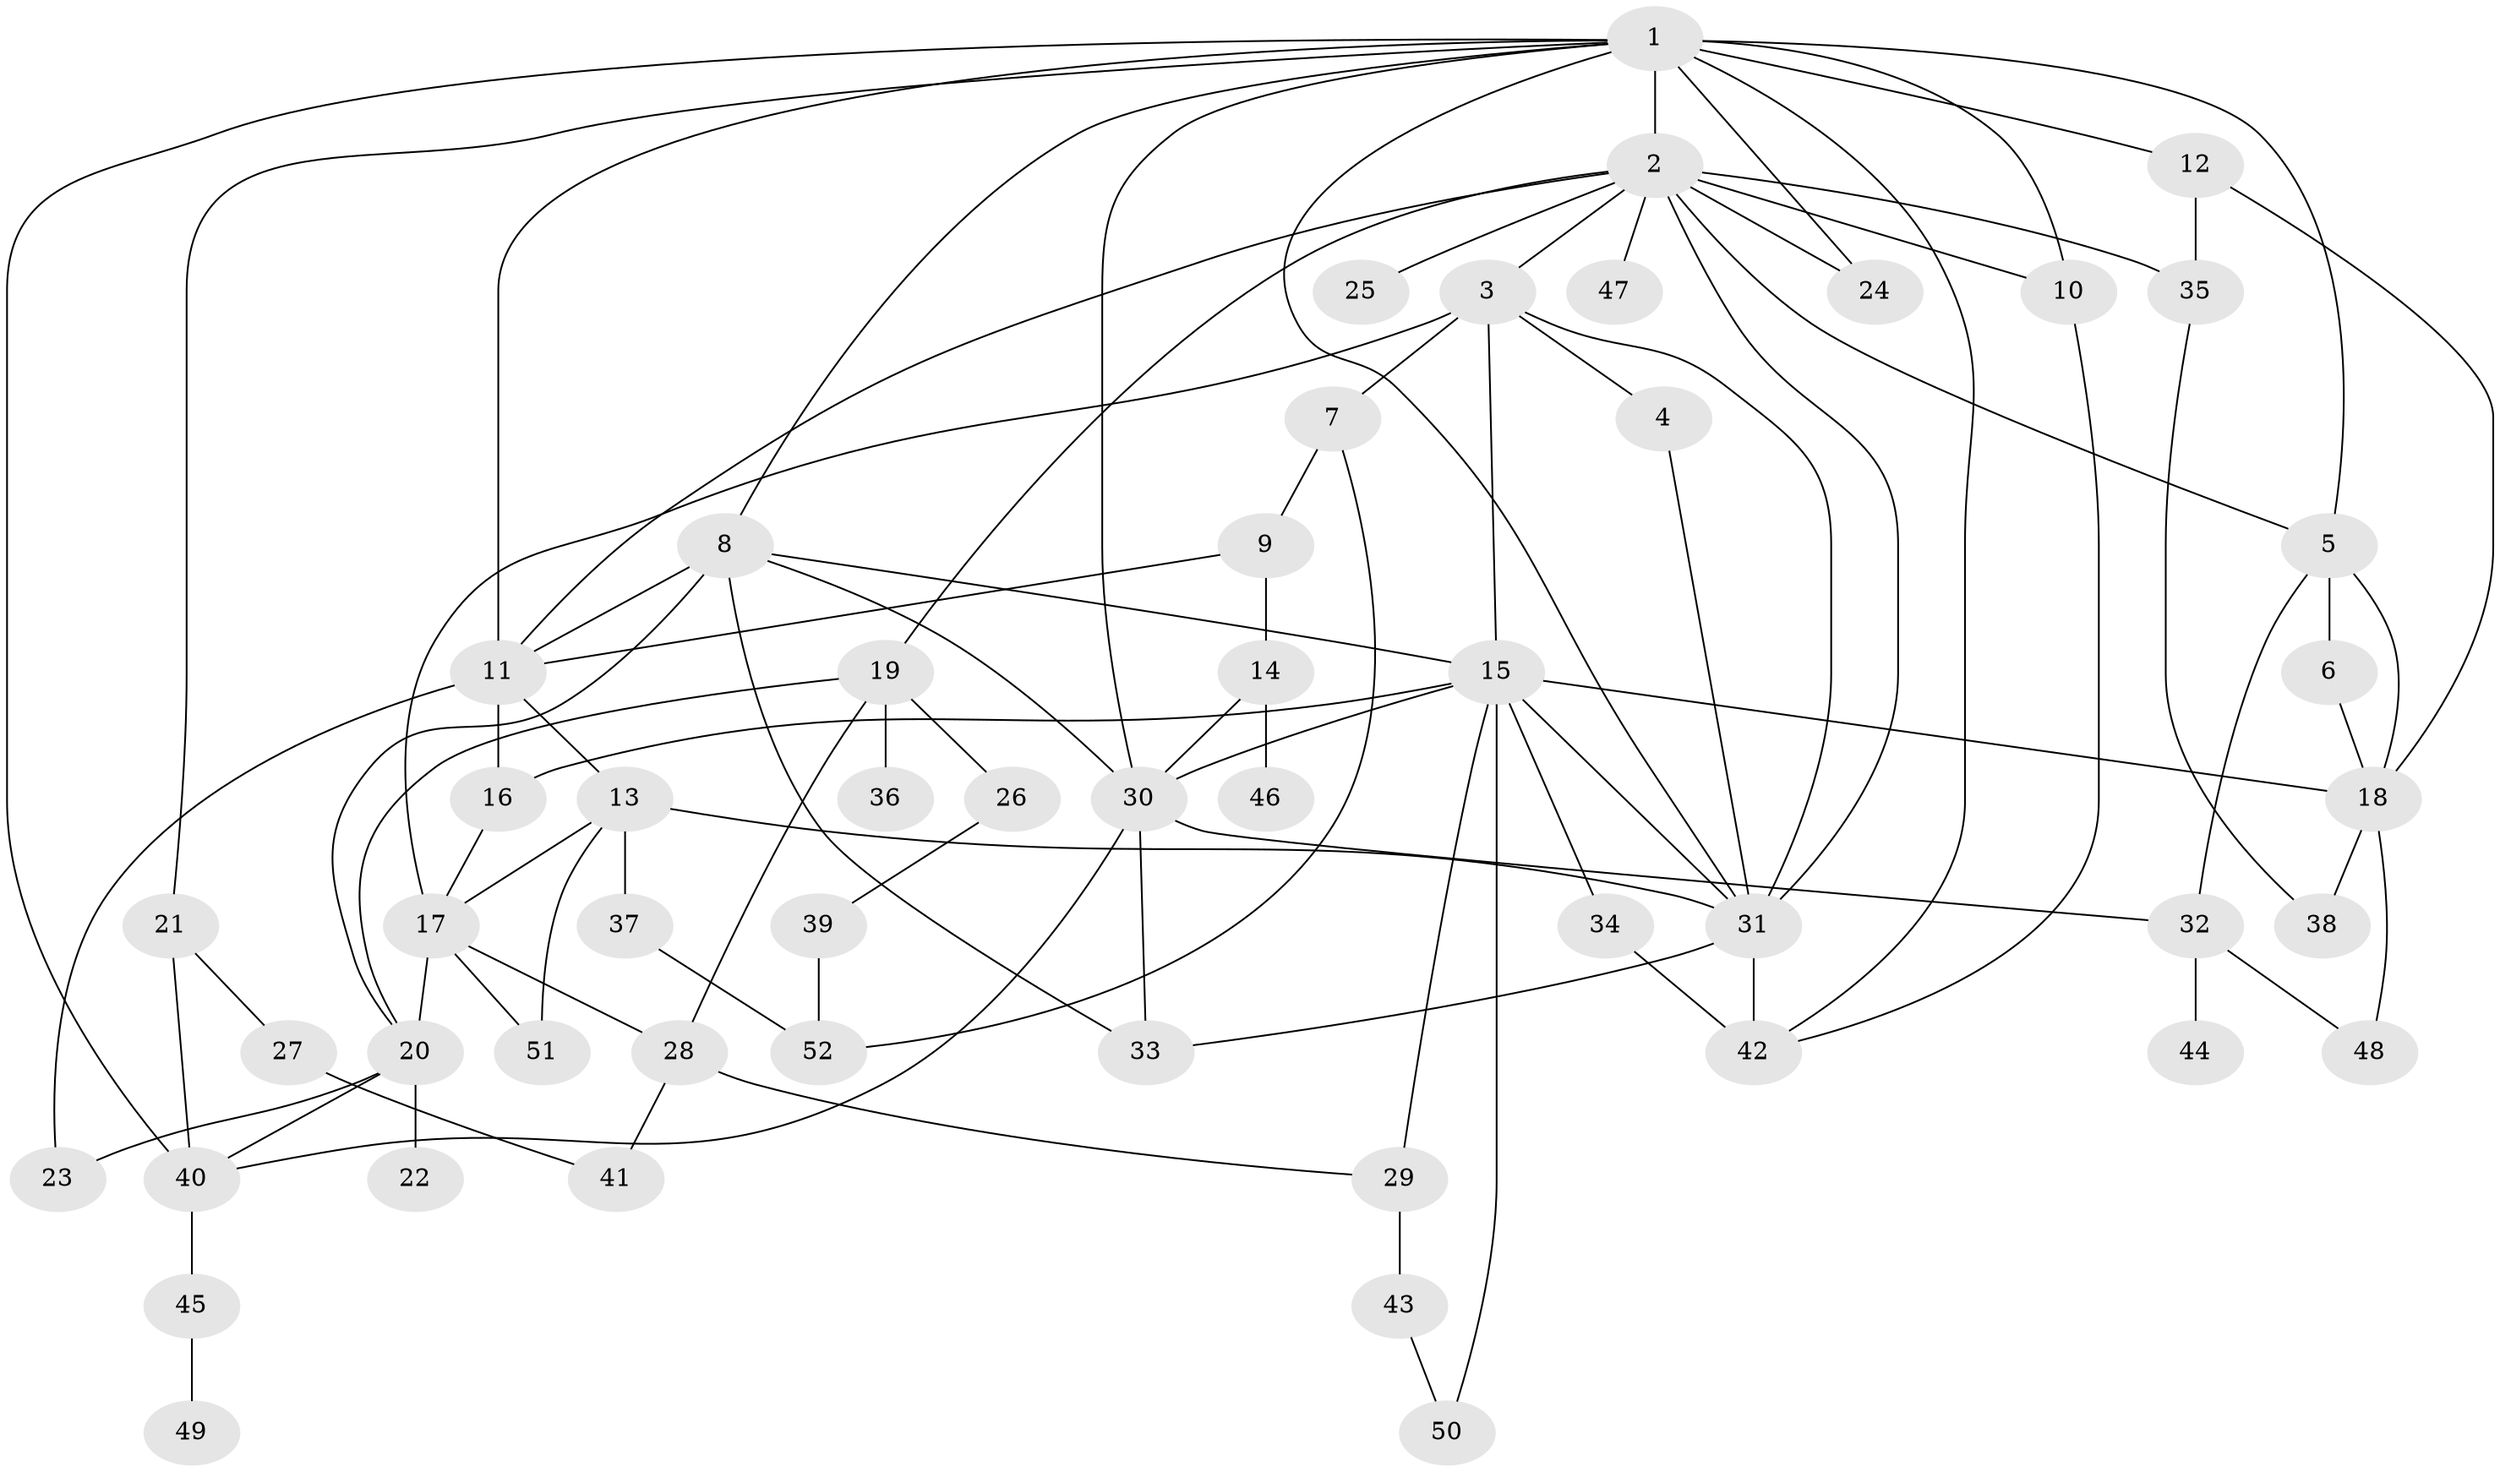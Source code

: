 // original degree distribution, {6: 0.04854368932038835, 7: 0.02912621359223301, 2: 0.2524271844660194, 3: 0.2912621359223301, 5: 0.07766990291262135, 4: 0.11650485436893204, 9: 0.009708737864077669, 1: 0.17475728155339806}
// Generated by graph-tools (version 1.1) at 2025/34/03/09/25 02:34:00]
// undirected, 52 vertices, 94 edges
graph export_dot {
graph [start="1"]
  node [color=gray90,style=filled];
  1;
  2;
  3;
  4;
  5;
  6;
  7;
  8;
  9;
  10;
  11;
  12;
  13;
  14;
  15;
  16;
  17;
  18;
  19;
  20;
  21;
  22;
  23;
  24;
  25;
  26;
  27;
  28;
  29;
  30;
  31;
  32;
  33;
  34;
  35;
  36;
  37;
  38;
  39;
  40;
  41;
  42;
  43;
  44;
  45;
  46;
  47;
  48;
  49;
  50;
  51;
  52;
  1 -- 2 [weight=4.0];
  1 -- 5 [weight=1.0];
  1 -- 8 [weight=1.0];
  1 -- 10 [weight=1.0];
  1 -- 11 [weight=1.0];
  1 -- 12 [weight=1.0];
  1 -- 21 [weight=1.0];
  1 -- 24 [weight=1.0];
  1 -- 30 [weight=1.0];
  1 -- 31 [weight=1.0];
  1 -- 40 [weight=2.0];
  1 -- 42 [weight=1.0];
  2 -- 3 [weight=1.0];
  2 -- 5 [weight=1.0];
  2 -- 10 [weight=2.0];
  2 -- 11 [weight=1.0];
  2 -- 19 [weight=1.0];
  2 -- 24 [weight=2.0];
  2 -- 25 [weight=1.0];
  2 -- 31 [weight=1.0];
  2 -- 35 [weight=1.0];
  2 -- 47 [weight=1.0];
  3 -- 4 [weight=1.0];
  3 -- 7 [weight=1.0];
  3 -- 15 [weight=1.0];
  3 -- 17 [weight=1.0];
  3 -- 31 [weight=1.0];
  4 -- 31 [weight=1.0];
  5 -- 6 [weight=2.0];
  5 -- 18 [weight=1.0];
  5 -- 32 [weight=1.0];
  6 -- 18 [weight=1.0];
  7 -- 9 [weight=1.0];
  7 -- 52 [weight=1.0];
  8 -- 11 [weight=1.0];
  8 -- 15 [weight=1.0];
  8 -- 20 [weight=1.0];
  8 -- 30 [weight=1.0];
  8 -- 33 [weight=1.0];
  9 -- 11 [weight=1.0];
  9 -- 14 [weight=1.0];
  10 -- 42 [weight=1.0];
  11 -- 13 [weight=1.0];
  11 -- 16 [weight=1.0];
  11 -- 23 [weight=3.0];
  12 -- 18 [weight=1.0];
  12 -- 35 [weight=1.0];
  13 -- 17 [weight=1.0];
  13 -- 31 [weight=1.0];
  13 -- 37 [weight=1.0];
  13 -- 51 [weight=1.0];
  14 -- 30 [weight=1.0];
  14 -- 46 [weight=1.0];
  15 -- 16 [weight=1.0];
  15 -- 18 [weight=1.0];
  15 -- 29 [weight=1.0];
  15 -- 30 [weight=1.0];
  15 -- 31 [weight=1.0];
  15 -- 34 [weight=1.0];
  15 -- 50 [weight=1.0];
  16 -- 17 [weight=2.0];
  17 -- 20 [weight=1.0];
  17 -- 28 [weight=1.0];
  17 -- 51 [weight=1.0];
  18 -- 38 [weight=1.0];
  18 -- 48 [weight=1.0];
  19 -- 20 [weight=1.0];
  19 -- 26 [weight=1.0];
  19 -- 28 [weight=1.0];
  19 -- 36 [weight=1.0];
  20 -- 22 [weight=1.0];
  20 -- 23 [weight=1.0];
  20 -- 40 [weight=1.0];
  21 -- 27 [weight=2.0];
  21 -- 40 [weight=1.0];
  26 -- 39 [weight=1.0];
  27 -- 41 [weight=1.0];
  28 -- 29 [weight=1.0];
  28 -- 41 [weight=1.0];
  29 -- 43 [weight=1.0];
  30 -- 32 [weight=1.0];
  30 -- 33 [weight=2.0];
  30 -- 40 [weight=1.0];
  31 -- 33 [weight=1.0];
  31 -- 42 [weight=2.0];
  32 -- 44 [weight=1.0];
  32 -- 48 [weight=1.0];
  34 -- 42 [weight=1.0];
  35 -- 38 [weight=1.0];
  37 -- 52 [weight=1.0];
  39 -- 52 [weight=1.0];
  40 -- 45 [weight=1.0];
  43 -- 50 [weight=1.0];
  45 -- 49 [weight=1.0];
}
